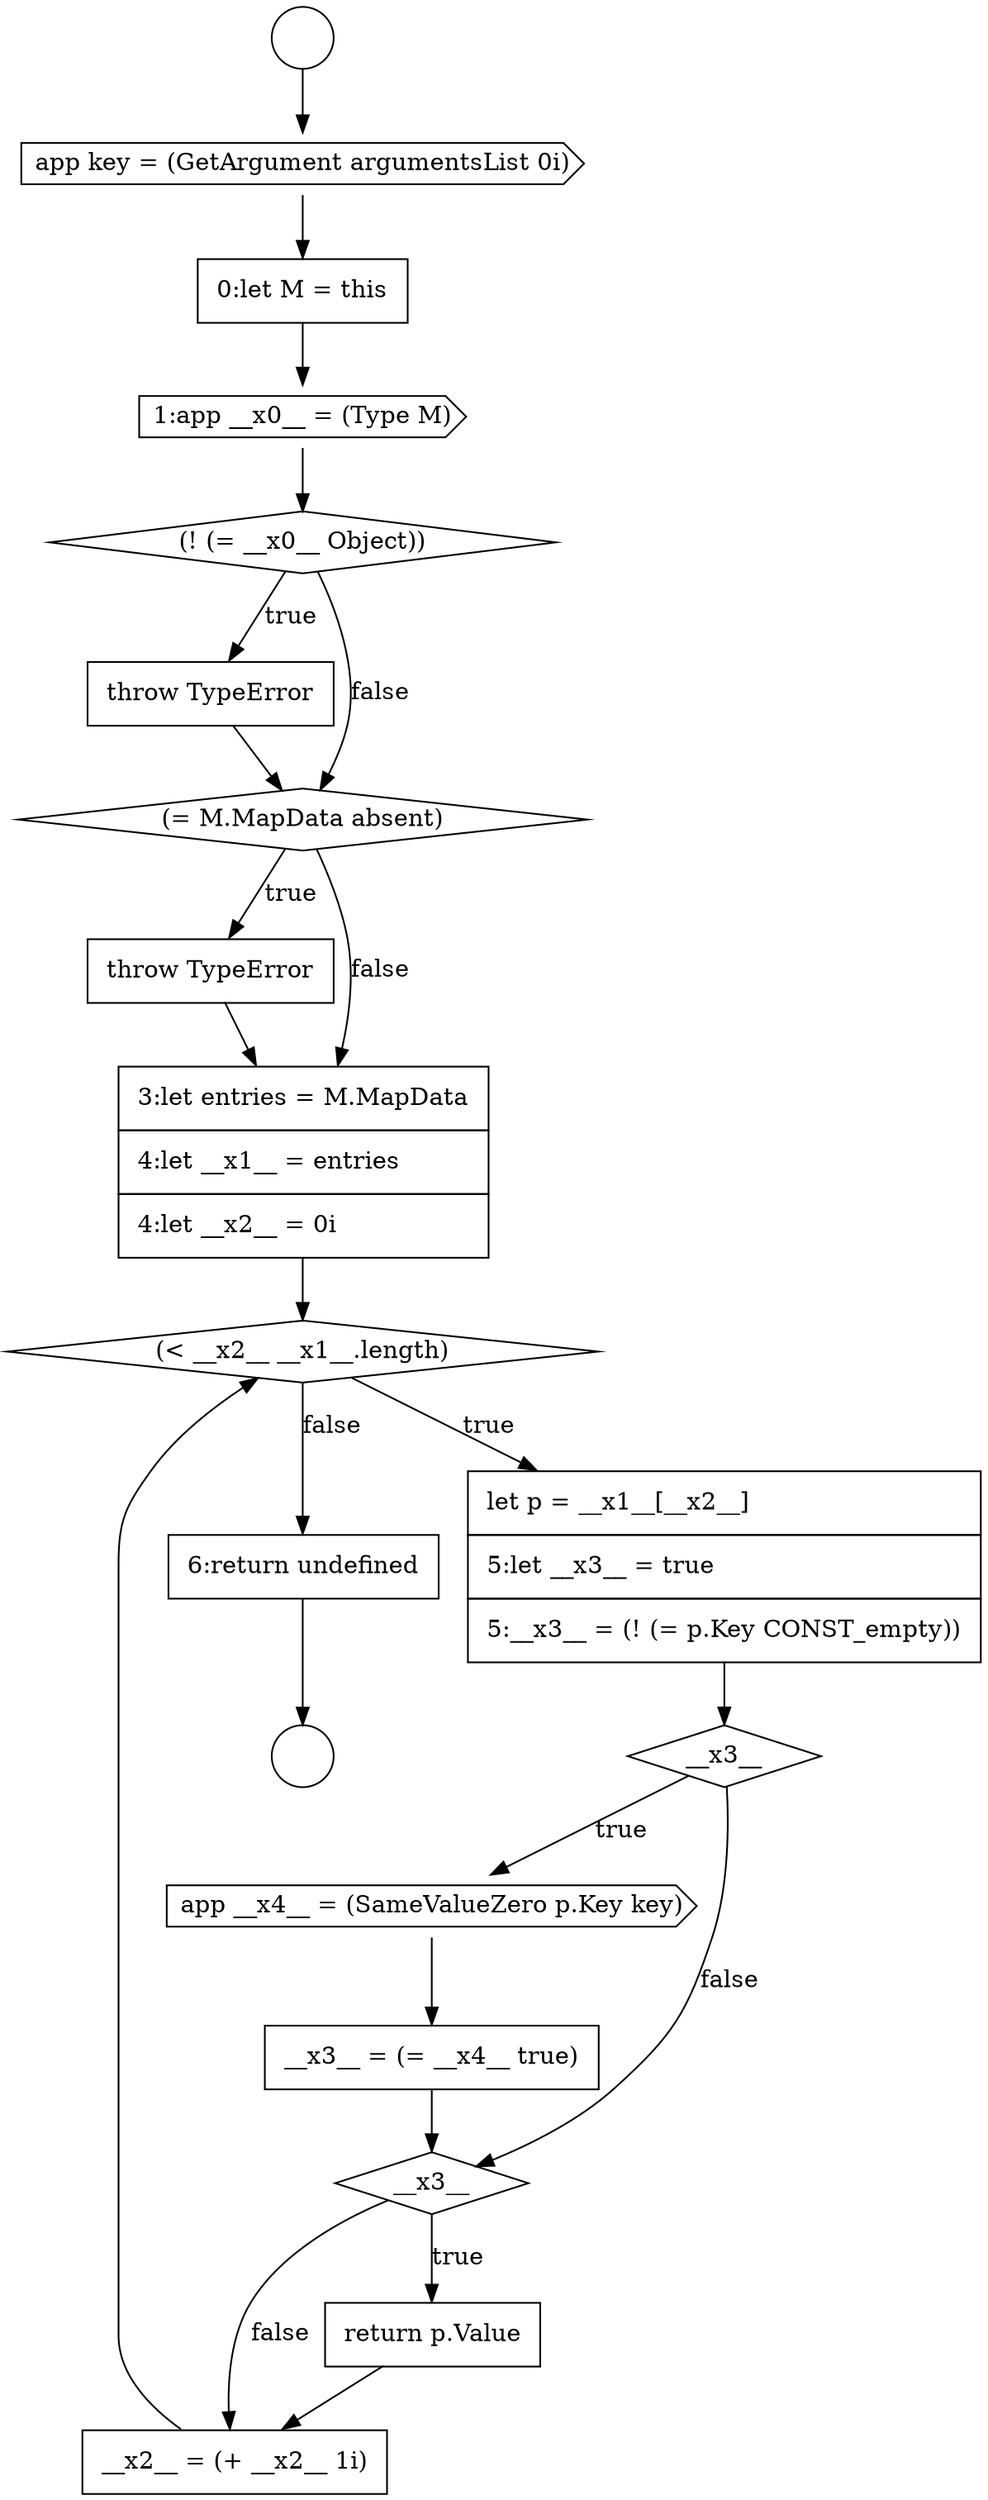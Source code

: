digraph {
  node14463 [shape=none, margin=0, label=<<font color="black">
    <table border="0" cellborder="1" cellspacing="0" cellpadding="10">
      <tr><td align="left">0:let M = this</td></tr>
    </table>
  </font>> color="black" fillcolor="white" style=filled]
  node14468 [shape=none, margin=0, label=<<font color="black">
    <table border="0" cellborder="1" cellspacing="0" cellpadding="10">
      <tr><td align="left">throw TypeError</td></tr>
    </table>
  </font>> color="black" fillcolor="white" style=filled]
  node14478 [shape=none, margin=0, label=<<font color="black">
    <table border="0" cellborder="1" cellspacing="0" cellpadding="10">
      <tr><td align="left">6:return undefined</td></tr>
    </table>
  </font>> color="black" fillcolor="white" style=filled]
  node14474 [shape=none, margin=0, label=<<font color="black">
    <table border="0" cellborder="1" cellspacing="0" cellpadding="10">
      <tr><td align="left">__x3__ = (= __x4__ true)</td></tr>
    </table>
  </font>> color="black" fillcolor="white" style=filled]
  node14462 [shape=cds, label=<<font color="black">app key = (GetArgument argumentsList 0i)</font>> color="black" fillcolor="white" style=filled]
  node14465 [shape=diamond, label=<<font color="black">(! (= __x0__ Object))</font>> color="black" fillcolor="white" style=filled]
  node14477 [shape=none, margin=0, label=<<font color="black">
    <table border="0" cellborder="1" cellspacing="0" cellpadding="10">
      <tr><td align="left">__x2__ = (+ __x2__ 1i)</td></tr>
    </table>
  </font>> color="black" fillcolor="white" style=filled]
  node14473 [shape=cds, label=<<font color="black">app __x4__ = (SameValueZero p.Key key)</font>> color="black" fillcolor="white" style=filled]
  node14460 [shape=circle label=" " color="black" fillcolor="white" style=filled]
  node14469 [shape=none, margin=0, label=<<font color="black">
    <table border="0" cellborder="1" cellspacing="0" cellpadding="10">
      <tr><td align="left">3:let entries = M.MapData</td></tr>
      <tr><td align="left">4:let __x1__ = entries</td></tr>
      <tr><td align="left">4:let __x2__ = 0i</td></tr>
    </table>
  </font>> color="black" fillcolor="white" style=filled]
  node14466 [shape=none, margin=0, label=<<font color="black">
    <table border="0" cellborder="1" cellspacing="0" cellpadding="10">
      <tr><td align="left">throw TypeError</td></tr>
    </table>
  </font>> color="black" fillcolor="white" style=filled]
  node14461 [shape=circle label=" " color="black" fillcolor="white" style=filled]
  node14471 [shape=none, margin=0, label=<<font color="black">
    <table border="0" cellborder="1" cellspacing="0" cellpadding="10">
      <tr><td align="left">let p = __x1__[__x2__]</td></tr>
      <tr><td align="left">5:let __x3__ = true</td></tr>
      <tr><td align="left">5:__x3__ = (! (= p.Key CONST_empty))</td></tr>
    </table>
  </font>> color="black" fillcolor="white" style=filled]
  node14476 [shape=none, margin=0, label=<<font color="black">
    <table border="0" cellborder="1" cellspacing="0" cellpadding="10">
      <tr><td align="left">return p.Value</td></tr>
    </table>
  </font>> color="black" fillcolor="white" style=filled]
  node14470 [shape=diamond, label=<<font color="black">(&lt; __x2__ __x1__.length)</font>> color="black" fillcolor="white" style=filled]
  node14467 [shape=diamond, label=<<font color="black">(= M.MapData absent)</font>> color="black" fillcolor="white" style=filled]
  node14464 [shape=cds, label=<<font color="black">1:app __x0__ = (Type M)</font>> color="black" fillcolor="white" style=filled]
  node14472 [shape=diamond, label=<<font color="black">__x3__</font>> color="black" fillcolor="white" style=filled]
  node14475 [shape=diamond, label=<<font color="black">__x3__</font>> color="black" fillcolor="white" style=filled]
  node14468 -> node14469 [ color="black"]
  node14467 -> node14468 [label=<<font color="black">true</font>> color="black"]
  node14467 -> node14469 [label=<<font color="black">false</font>> color="black"]
  node14477 -> node14470 [ color="black"]
  node14464 -> node14465 [ color="black"]
  node14469 -> node14470 [ color="black"]
  node14466 -> node14467 [ color="black"]
  node14463 -> node14464 [ color="black"]
  node14470 -> node14471 [label=<<font color="black">true</font>> color="black"]
  node14470 -> node14478 [label=<<font color="black">false</font>> color="black"]
  node14460 -> node14462 [ color="black"]
  node14462 -> node14463 [ color="black"]
  node14478 -> node14461 [ color="black"]
  node14465 -> node14466 [label=<<font color="black">true</font>> color="black"]
  node14465 -> node14467 [label=<<font color="black">false</font>> color="black"]
  node14473 -> node14474 [ color="black"]
  node14475 -> node14476 [label=<<font color="black">true</font>> color="black"]
  node14475 -> node14477 [label=<<font color="black">false</font>> color="black"]
  node14472 -> node14473 [label=<<font color="black">true</font>> color="black"]
  node14472 -> node14475 [label=<<font color="black">false</font>> color="black"]
  node14474 -> node14475 [ color="black"]
  node14471 -> node14472 [ color="black"]
  node14476 -> node14477 [ color="black"]
}
